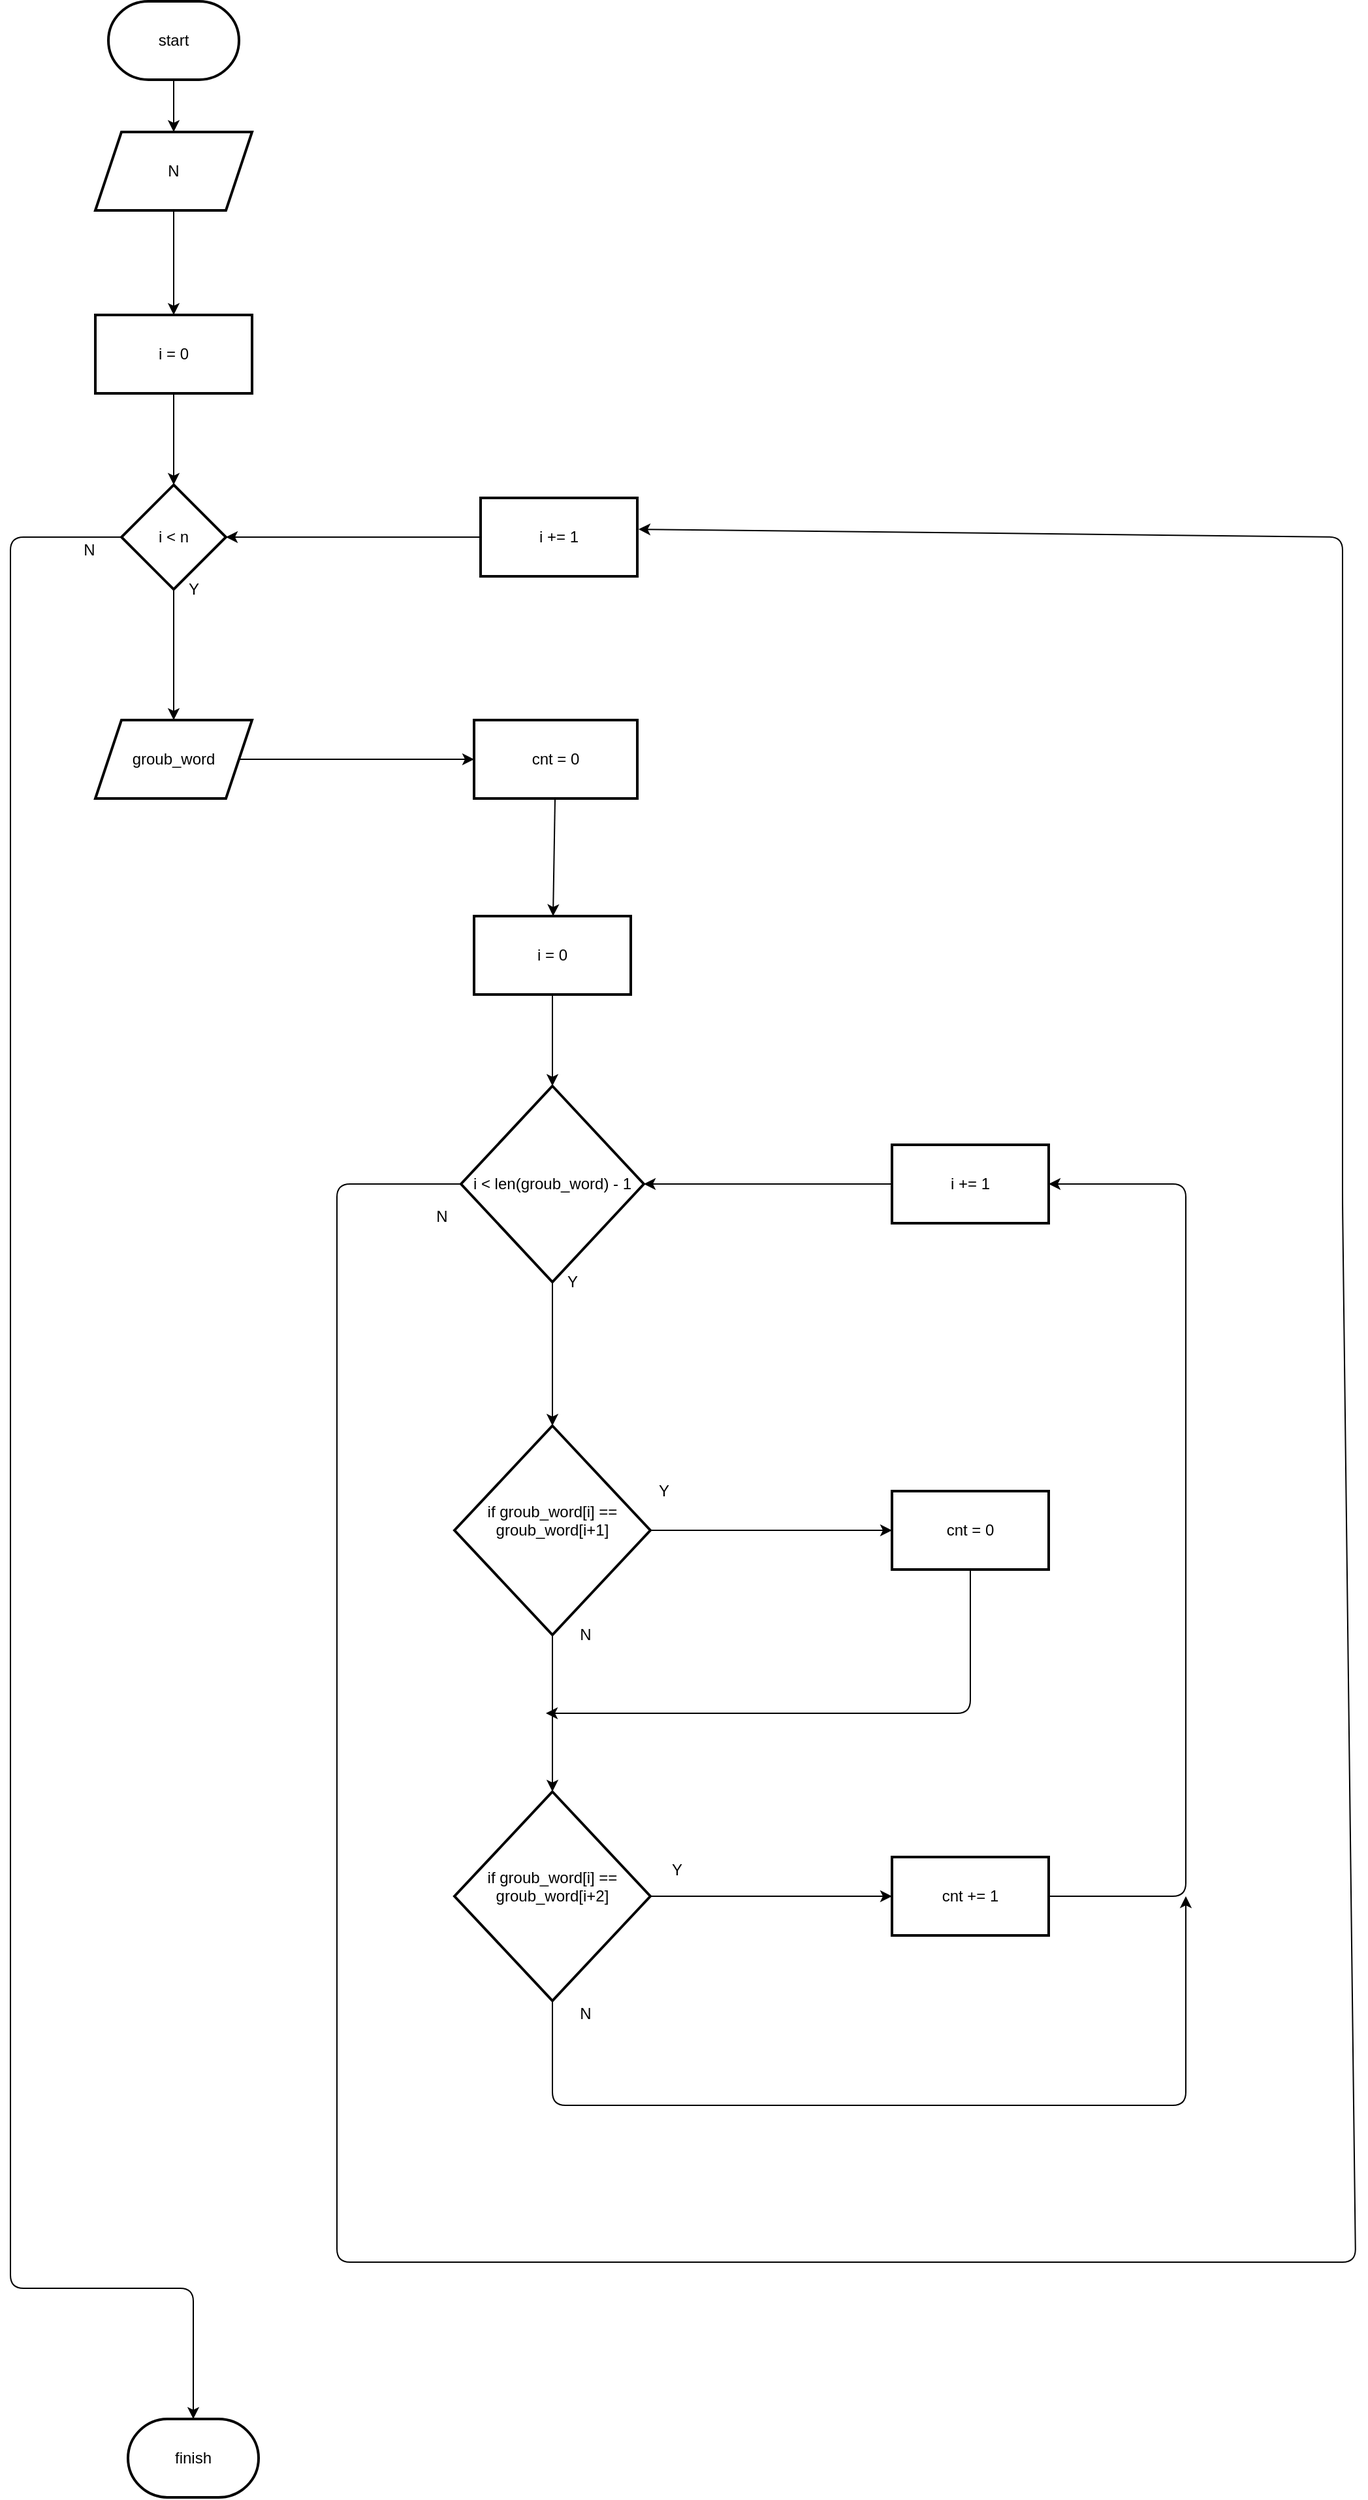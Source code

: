 <mxfile>
    <diagram id="DDLdyqKOfE0PQX-NQcUt" name="Page-1">
        <mxGraphModel dx="1444" dy="538" grid="1" gridSize="10" guides="1" tooltips="1" connect="1" arrows="1" fold="1" page="1" pageScale="1" pageWidth="850" pageHeight="1100" math="0" shadow="0">
            <root>
                <mxCell id="0"/>
                <mxCell id="1" parent="0"/>
                <mxCell id="4" value="" style="edgeStyle=none;html=1;" edge="1" parent="1" source="2" target="3">
                    <mxGeometry relative="1" as="geometry"/>
                </mxCell>
                <mxCell id="2" value="start" style="strokeWidth=2;html=1;shape=mxgraph.flowchart.terminator;whiteSpace=wrap;" vertex="1" parent="1">
                    <mxGeometry x="325" y="20" width="100" height="60" as="geometry"/>
                </mxCell>
                <mxCell id="6" value="" style="edgeStyle=none;html=1;" edge="1" parent="1" source="3" target="5">
                    <mxGeometry relative="1" as="geometry"/>
                </mxCell>
                <mxCell id="3" value="N" style="shape=parallelogram;perimeter=parallelogramPerimeter;whiteSpace=wrap;html=1;fixedSize=1;strokeWidth=2;" vertex="1" parent="1">
                    <mxGeometry x="315" y="120" width="120" height="60" as="geometry"/>
                </mxCell>
                <mxCell id="8" value="" style="edgeStyle=none;html=1;" edge="1" parent="1" source="5" target="7">
                    <mxGeometry relative="1" as="geometry"/>
                </mxCell>
                <mxCell id="5" value="i = 0" style="whiteSpace=wrap;html=1;strokeWidth=2;" vertex="1" parent="1">
                    <mxGeometry x="315" y="260" width="120" height="60" as="geometry"/>
                </mxCell>
                <mxCell id="12" value="" style="edgeStyle=none;html=1;" edge="1" parent="1" source="7" target="11">
                    <mxGeometry relative="1" as="geometry"/>
                </mxCell>
                <mxCell id="46" style="edgeStyle=none;html=1;entryX=0.5;entryY=0;entryDx=0;entryDy=0;entryPerimeter=0;" edge="1" parent="1" source="7" target="45">
                    <mxGeometry relative="1" as="geometry">
                        <Array as="points">
                            <mxPoint x="250" y="430"/>
                            <mxPoint x="250" y="1770"/>
                            <mxPoint x="390" y="1770"/>
                        </Array>
                    </mxGeometry>
                </mxCell>
                <mxCell id="7" value="i &amp;lt; n" style="rhombus;whiteSpace=wrap;html=1;strokeWidth=2;" vertex="1" parent="1">
                    <mxGeometry x="335" y="390" width="80" height="80" as="geometry"/>
                </mxCell>
                <mxCell id="10" style="edgeStyle=none;html=1;" edge="1" parent="1" source="9" target="7">
                    <mxGeometry relative="1" as="geometry"/>
                </mxCell>
                <mxCell id="9" value="i += 1" style="whiteSpace=wrap;html=1;strokeWidth=2;" vertex="1" parent="1">
                    <mxGeometry x="610" y="400" width="120" height="60" as="geometry"/>
                </mxCell>
                <mxCell id="24" value="" style="edgeStyle=none;html=1;" edge="1" parent="1" source="11" target="23">
                    <mxGeometry relative="1" as="geometry"/>
                </mxCell>
                <mxCell id="11" value="groub_word" style="shape=parallelogram;perimeter=parallelogramPerimeter;whiteSpace=wrap;html=1;fixedSize=1;strokeWidth=2;" vertex="1" parent="1">
                    <mxGeometry x="315" y="570" width="120" height="60" as="geometry"/>
                </mxCell>
                <mxCell id="18" value="" style="edgeStyle=none;html=1;" edge="1" parent="1" source="15" target="17">
                    <mxGeometry relative="1" as="geometry"/>
                </mxCell>
                <mxCell id="15" value="i = 0" style="whiteSpace=wrap;html=1;strokeWidth=2;" vertex="1" parent="1">
                    <mxGeometry x="605" y="720" width="120" height="60" as="geometry"/>
                </mxCell>
                <mxCell id="22" value="" style="edgeStyle=none;html=1;" edge="1" parent="1" source="17" target="21">
                    <mxGeometry relative="1" as="geometry"/>
                </mxCell>
                <mxCell id="43" style="edgeStyle=none;html=1;entryX=1.008;entryY=0.4;entryDx=0;entryDy=0;entryPerimeter=0;" edge="1" parent="1" source="17" target="9">
                    <mxGeometry relative="1" as="geometry">
                        <Array as="points">
                            <mxPoint x="500" y="925"/>
                            <mxPoint x="500" y="1750"/>
                            <mxPoint x="1280" y="1750"/>
                            <mxPoint x="1270" y="940"/>
                            <mxPoint x="1270" y="430"/>
                        </Array>
                    </mxGeometry>
                </mxCell>
                <mxCell id="17" value="i &amp;lt; len(groub_word) - 1" style="rhombus;whiteSpace=wrap;html=1;strokeWidth=2;" vertex="1" parent="1">
                    <mxGeometry x="595" y="850" width="140" height="150" as="geometry"/>
                </mxCell>
                <mxCell id="20" style="edgeStyle=none;html=1;" edge="1" parent="1" source="19" target="17">
                    <mxGeometry relative="1" as="geometry"/>
                </mxCell>
                <mxCell id="19" value="i += 1" style="whiteSpace=wrap;html=1;strokeWidth=2;" vertex="1" parent="1">
                    <mxGeometry x="925" y="895" width="120" height="60" as="geometry"/>
                </mxCell>
                <mxCell id="27" value="" style="edgeStyle=none;html=1;" edge="1" parent="1" source="21" target="26">
                    <mxGeometry relative="1" as="geometry"/>
                </mxCell>
                <mxCell id="32" value="" style="edgeStyle=none;html=1;" edge="1" parent="1" source="21">
                    <mxGeometry relative="1" as="geometry">
                        <mxPoint x="665" y="1390" as="targetPoint"/>
                    </mxGeometry>
                </mxCell>
                <mxCell id="21" value="if groub_word[i] == groub_word[i+1]&lt;br&gt;&amp;nbsp;" style="rhombus;whiteSpace=wrap;html=1;strokeWidth=2;" vertex="1" parent="1">
                    <mxGeometry x="590" y="1110" width="150" height="160" as="geometry"/>
                </mxCell>
                <mxCell id="25" style="edgeStyle=none;html=1;" edge="1" parent="1" source="23" target="15">
                    <mxGeometry relative="1" as="geometry"/>
                </mxCell>
                <mxCell id="23" value="cnt = 0" style="whiteSpace=wrap;html=1;strokeWidth=2;" vertex="1" parent="1">
                    <mxGeometry x="605" y="570" width="125" height="60" as="geometry"/>
                </mxCell>
                <mxCell id="37" style="edgeStyle=none;html=1;" edge="1" parent="1" source="26">
                    <mxGeometry relative="1" as="geometry">
                        <mxPoint x="660" y="1330" as="targetPoint"/>
                        <Array as="points">
                            <mxPoint x="985" y="1330"/>
                        </Array>
                    </mxGeometry>
                </mxCell>
                <mxCell id="26" value="cnt = 0" style="whiteSpace=wrap;html=1;strokeWidth=2;" vertex="1" parent="1">
                    <mxGeometry x="925" y="1160" width="120" height="60" as="geometry"/>
                </mxCell>
                <mxCell id="28" value="Y" style="text;html=1;align=center;verticalAlign=middle;resizable=0;points=[];autosize=1;strokeColor=none;fillColor=none;" vertex="1" parent="1">
                    <mxGeometry x="740" y="1150" width="20" height="20" as="geometry"/>
                </mxCell>
                <mxCell id="29" value="Y" style="text;html=1;align=center;verticalAlign=middle;resizable=0;points=[];autosize=1;strokeColor=none;fillColor=none;" vertex="1" parent="1">
                    <mxGeometry x="380" y="460" width="20" height="20" as="geometry"/>
                </mxCell>
                <mxCell id="35" value="" style="edgeStyle=none;html=1;" edge="1" parent="1" source="33" target="34">
                    <mxGeometry relative="1" as="geometry"/>
                </mxCell>
                <mxCell id="41" style="edgeStyle=none;html=1;" edge="1" parent="1" source="33">
                    <mxGeometry relative="1" as="geometry">
                        <mxPoint x="1150" y="1470" as="targetPoint"/>
                        <Array as="points">
                            <mxPoint x="665" y="1630"/>
                            <mxPoint x="1150" y="1630"/>
                        </Array>
                    </mxGeometry>
                </mxCell>
                <mxCell id="33" value="if groub_word[i] == groub_word[i+2]&lt;br&gt;&amp;nbsp;" style="rhombus;whiteSpace=wrap;html=1;strokeWidth=2;" vertex="1" parent="1">
                    <mxGeometry x="590" y="1390" width="150" height="160" as="geometry"/>
                </mxCell>
                <mxCell id="40" style="edgeStyle=none;html=1;entryX=1;entryY=0.5;entryDx=0;entryDy=0;" edge="1" parent="1" source="34" target="19">
                    <mxGeometry relative="1" as="geometry">
                        <Array as="points">
                            <mxPoint x="1150" y="1470"/>
                            <mxPoint x="1150" y="925"/>
                        </Array>
                    </mxGeometry>
                </mxCell>
                <mxCell id="34" value="cnt += 1" style="whiteSpace=wrap;html=1;strokeWidth=2;" vertex="1" parent="1">
                    <mxGeometry x="925" y="1440" width="120" height="60" as="geometry"/>
                </mxCell>
                <mxCell id="36" value="N" style="text;html=1;align=center;verticalAlign=middle;resizable=0;points=[];autosize=1;strokeColor=none;fillColor=none;" vertex="1" parent="1">
                    <mxGeometry x="680" y="1260" width="20" height="20" as="geometry"/>
                </mxCell>
                <mxCell id="38" value="Y" style="text;html=1;align=center;verticalAlign=middle;resizable=0;points=[];autosize=1;strokeColor=none;fillColor=none;" vertex="1" parent="1">
                    <mxGeometry x="750" y="1440" width="20" height="20" as="geometry"/>
                </mxCell>
                <mxCell id="39" value="Y" style="text;html=1;align=center;verticalAlign=middle;resizable=0;points=[];autosize=1;strokeColor=none;fillColor=none;" vertex="1" parent="1">
                    <mxGeometry x="670" y="990" width="20" height="20" as="geometry"/>
                </mxCell>
                <mxCell id="42" value="N" style="text;html=1;align=center;verticalAlign=middle;resizable=0;points=[];autosize=1;strokeColor=none;fillColor=none;" vertex="1" parent="1">
                    <mxGeometry x="680" y="1550" width="20" height="20" as="geometry"/>
                </mxCell>
                <mxCell id="44" value="N" style="text;html=1;align=center;verticalAlign=middle;resizable=0;points=[];autosize=1;strokeColor=none;fillColor=none;" vertex="1" parent="1">
                    <mxGeometry x="570" y="940" width="20" height="20" as="geometry"/>
                </mxCell>
                <mxCell id="45" value="finish" style="strokeWidth=2;html=1;shape=mxgraph.flowchart.terminator;whiteSpace=wrap;" vertex="1" parent="1">
                    <mxGeometry x="340" y="1870" width="100" height="60" as="geometry"/>
                </mxCell>
                <mxCell id="47" value="N" style="text;html=1;align=center;verticalAlign=middle;resizable=0;points=[];autosize=1;strokeColor=none;fillColor=none;" vertex="1" parent="1">
                    <mxGeometry x="300" y="430" width="20" height="20" as="geometry"/>
                </mxCell>
            </root>
        </mxGraphModel>
    </diagram>
</mxfile>